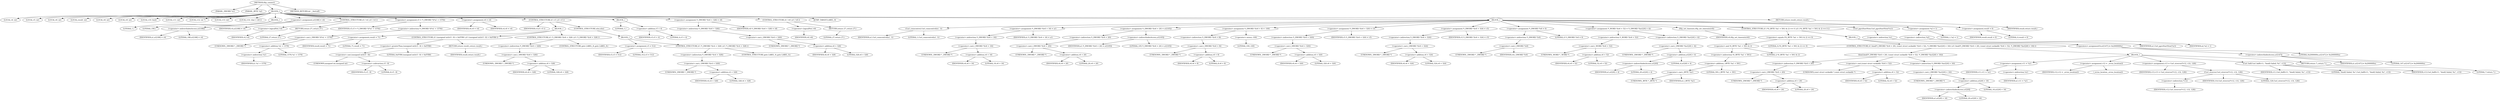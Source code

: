 digraph tftp_connect {  
"1000112" [label = "(METHOD,tftp_connect)" ]
"1000113" [label = "(PARAM,_DWORD *a1)" ]
"1000114" [label = "(PARAM,_BYTE *a2)" ]
"1000115" [label = "(BLOCK,,)" ]
"1000116" [label = "(LOCAL,v4: int)" ]
"1000117" [label = "(LOCAL,v5: int)" ]
"1000118" [label = "(LOCAL,v6: int)" ]
"1000119" [label = "(LOCAL,result: int)" ]
"1000120" [label = "(LOCAL,v8: int)" ]
"1000121" [label = "(LOCAL,v9: int)" ]
"1000122" [label = "(LOCAL,v10: bool)" ]
"1000123" [label = "(LOCAL,v11: int)" ]
"1000124" [label = "(LOCAL,v12: int *)" ]
"1000125" [label = "(LOCAL,v13: int)" ]
"1000126" [label = "(LOCAL,v14: char [ 128 ])" ]
"1000127" [label = "(BLOCK,,)" ]
"1000128" [label = "(LITERAL,1,)" ]
"1000129" [label = "(LITERAL,336,)" ]
"1000130" [label = "(<operator>.assignment,a1[188] = v4)" ]
"1000131" [label = "(<operator>.indirectIndexAccess,a1[188])" ]
"1000132" [label = "(IDENTIFIER,a1,a1[188] = v4)" ]
"1000133" [label = "(LITERAL,188,a1[188] = v4)" ]
"1000134" [label = "(IDENTIFIER,v4,a1[188] = v4)" ]
"1000135" [label = "(CONTROL_STRUCTURE,if ( !v4 ),if ( !v4 ))" ]
"1000136" [label = "(<operator>.logicalNot,!v4)" ]
"1000137" [label = "(IDENTIFIER,v4,!v4)" ]
"1000138" [label = "(RETURN,return 27;,return 27;)" ]
"1000139" [label = "(LITERAL,27,return 27;)" ]
"1000140" [label = "(<operator>.assignment,v5 = *(_DWORD *)(*a1 + 1576))" ]
"1000141" [label = "(IDENTIFIER,v5,v5 = *(_DWORD *)(*a1 + 1576))" ]
"1000142" [label = "(<operator>.indirection,*(_DWORD *)(*a1 + 1576))" ]
"1000143" [label = "(<operator>.cast,(_DWORD *)(*a1 + 1576))" ]
"1000144" [label = "(UNKNOWN,_DWORD *,_DWORD *)" ]
"1000145" [label = "(<operator>.addition,*a1 + 1576)" ]
"1000146" [label = "(<operator>.indirection,*a1)" ]
"1000147" [label = "(IDENTIFIER,a1,*a1 + 1576)" ]
"1000148" [label = "(LITERAL,1576,*a1 + 1576)" ]
"1000149" [label = "(<operator>.assignment,v6 = v4)" ]
"1000150" [label = "(IDENTIFIER,v6,v6 = v4)" ]
"1000151" [label = "(IDENTIFIER,v4,v6 = v4)" ]
"1000152" [label = "(CONTROL_STRUCTURE,if ( v5 ),if ( v5 ))" ]
"1000153" [label = "(IDENTIFIER,v5,if ( v5 ))" ]
"1000154" [label = "(BLOCK,,)" ]
"1000155" [label = "(<operator>.assignment,result = 71)" ]
"1000156" [label = "(IDENTIFIER,result,result = 71)" ]
"1000157" [label = "(LITERAL,71,result = 71)" ]
"1000158" [label = "(CONTROL_STRUCTURE,if ( (unsigned int)(v5 - 8) > 0xFFB0 ),if ( (unsigned int)(v5 - 8) > 0xFFB0 ))" ]
"1000159" [label = "(<operator>.greaterThan,(unsigned int)(v5 - 8) > 0xFFB0)" ]
"1000160" [label = "(<operator>.cast,(unsigned int)(v5 - 8))" ]
"1000161" [label = "(UNKNOWN,unsigned int,unsigned int)" ]
"1000162" [label = "(<operator>.subtraction,v5 - 8)" ]
"1000163" [label = "(IDENTIFIER,v5,v5 - 8)" ]
"1000164" [label = "(LITERAL,8,v5 - 8)" ]
"1000165" [label = "(LITERAL,0xFFB0,(unsigned int)(v5 - 8) > 0xFFB0)" ]
"1000166" [label = "(RETURN,return result;,return result;)" ]
"1000167" [label = "(IDENTIFIER,result,return result;)" ]
"1000168" [label = "(CONTROL_STRUCTURE,if ( *(_DWORD *)(v6 + 328) ),if ( *(_DWORD *)(v6 + 328) ))" ]
"1000169" [label = "(<operator>.indirection,*(_DWORD *)(v6 + 328))" ]
"1000170" [label = "(<operator>.cast,(_DWORD *)(v6 + 328))" ]
"1000171" [label = "(UNKNOWN,_DWORD *,_DWORD *)" ]
"1000172" [label = "(<operator>.addition,v6 + 328)" ]
"1000173" [label = "(IDENTIFIER,v6,v6 + 328)" ]
"1000174" [label = "(LITERAL,328,v6 + 328)" ]
"1000175" [label = "(CONTROL_STRUCTURE,goto LABEL_9;,goto LABEL_9;)" ]
"1000176" [label = "(CONTROL_STRUCTURE,else,else)" ]
"1000177" [label = "(BLOCK,,)" ]
"1000178" [label = "(<operator>.assignment,v5 = 512)" ]
"1000179" [label = "(IDENTIFIER,v5,v5 = 512)" ]
"1000180" [label = "(LITERAL,512,v5 = 512)" ]
"1000181" [label = "(CONTROL_STRUCTURE,if ( *(_DWORD *)(v4 + 328) ),if ( *(_DWORD *)(v4 + 328) ))" ]
"1000182" [label = "(<operator>.indirection,*(_DWORD *)(v4 + 328))" ]
"1000183" [label = "(<operator>.cast,(_DWORD *)(v4 + 328))" ]
"1000184" [label = "(UNKNOWN,_DWORD *,_DWORD *)" ]
"1000185" [label = "(<operator>.addition,v4 + 328)" ]
"1000186" [label = "(IDENTIFIER,v4,v4 + 328)" ]
"1000187" [label = "(LITERAL,328,v4 + 328)" ]
"1000188" [label = "(CONTROL_STRUCTURE,goto LABEL_9;,goto LABEL_9;)" ]
"1000189" [label = "(BLOCK,,)" ]
"1000190" [label = "(LITERAL,1,)" ]
"1000191" [label = "(<operator>.addition,v5 + 4)" ]
"1000192" [label = "(IDENTIFIER,v5,v5 + 4)" ]
"1000193" [label = "(LITERAL,4,v5 + 4)" ]
"1000194" [label = "(<operator>.assignment,*(_DWORD *)(v6 + 328) = v8)" ]
"1000195" [label = "(<operator>.indirection,*(_DWORD *)(v6 + 328))" ]
"1000196" [label = "(<operator>.cast,(_DWORD *)(v6 + 328))" ]
"1000197" [label = "(UNKNOWN,_DWORD *,_DWORD *)" ]
"1000198" [label = "(<operator>.addition,v6 + 328)" ]
"1000199" [label = "(IDENTIFIER,v6,v6 + 328)" ]
"1000200" [label = "(LITERAL,328,v6 + 328)" ]
"1000201" [label = "(IDENTIFIER,v8,*(_DWORD *)(v6 + 328) = v8)" ]
"1000202" [label = "(CONTROL_STRUCTURE,if ( !v8 ),if ( !v8 ))" ]
"1000203" [label = "(<operator>.logicalNot,!v8)" ]
"1000204" [label = "(IDENTIFIER,v8,!v8)" ]
"1000205" [label = "(RETURN,return 27;,return 27;)" ]
"1000206" [label = "(LITERAL,27,return 27;)" ]
"1000207" [label = "(JUMP_TARGET,LABEL_9)" ]
"1000208" [label = "(BLOCK,,)" ]
"1000209" [label = "(Curl_conncontrol,Curl_conncontrol(a1, 1))" ]
"1000210" [label = "(IDENTIFIER,a1,Curl_conncontrol(a1, 1))" ]
"1000211" [label = "(LITERAL,1,Curl_conncontrol(a1, 1))" ]
"1000212" [label = "(<operator>.assignment,*(_DWORD *)(v6 + 16) = a1)" ]
"1000213" [label = "(<operator>.indirection,*(_DWORD *)(v6 + 16))" ]
"1000214" [label = "(<operator>.cast,(_DWORD *)(v6 + 16))" ]
"1000215" [label = "(UNKNOWN,_DWORD *,_DWORD *)" ]
"1000216" [label = "(<operator>.addition,v6 + 16)" ]
"1000217" [label = "(IDENTIFIER,v6,v6 + 16)" ]
"1000218" [label = "(LITERAL,16,v6 + 16)" ]
"1000219" [label = "(IDENTIFIER,a1,*(_DWORD *)(v6 + 16) = a1)" ]
"1000220" [label = "(<operator>.assignment,*(_DWORD *)(v6 + 20) = a1[105])" ]
"1000221" [label = "(<operator>.indirection,*(_DWORD *)(v6 + 20))" ]
"1000222" [label = "(<operator>.cast,(_DWORD *)(v6 + 20))" ]
"1000223" [label = "(UNKNOWN,_DWORD *,_DWORD *)" ]
"1000224" [label = "(<operator>.addition,v6 + 20)" ]
"1000225" [label = "(IDENTIFIER,v6,v6 + 20)" ]
"1000226" [label = "(LITERAL,20,v6 + 20)" ]
"1000227" [label = "(<operator>.indirectIndexAccess,a1[105])" ]
"1000228" [label = "(IDENTIFIER,a1,*(_DWORD *)(v6 + 20) = a1[105])" ]
"1000229" [label = "(LITERAL,105,*(_DWORD *)(v6 + 20) = a1[105])" ]
"1000230" [label = "(<operator>.assignment,*(_DWORD *)(v6 + 8) = -100)" ]
"1000231" [label = "(<operator>.indirection,*(_DWORD *)(v6 + 8))" ]
"1000232" [label = "(<operator>.cast,(_DWORD *)(v6 + 8))" ]
"1000233" [label = "(UNKNOWN,_DWORD *,_DWORD *)" ]
"1000234" [label = "(<operator>.addition,v6 + 8)" ]
"1000235" [label = "(IDENTIFIER,v6,v6 + 8)" ]
"1000236" [label = "(LITERAL,8,v6 + 8)" ]
"1000237" [label = "(<operator>.minus,-100)" ]
"1000238" [label = "(LITERAL,100,-100)" ]
"1000239" [label = "(<operator>.assignment,*(_DWORD *)(v6 + 320) = v5)" ]
"1000240" [label = "(<operator>.indirection,*(_DWORD *)(v6 + 320))" ]
"1000241" [label = "(<operator>.cast,(_DWORD *)(v6 + 320))" ]
"1000242" [label = "(UNKNOWN,_DWORD *,_DWORD *)" ]
"1000243" [label = "(<operator>.addition,v6 + 320)" ]
"1000244" [label = "(IDENTIFIER,v6,v6 + 320)" ]
"1000245" [label = "(LITERAL,320,v6 + 320)" ]
"1000246" [label = "(IDENTIFIER,v5,*(_DWORD *)(v6 + 320) = v5)" ]
"1000247" [label = "(<operator>.assignment,*(_DWORD *)(v6 + 324) = v5)" ]
"1000248" [label = "(<operator>.indirection,*(_DWORD *)(v6 + 324))" ]
"1000249" [label = "(<operator>.cast,(_DWORD *)(v6 + 324))" ]
"1000250" [label = "(UNKNOWN,_DWORD *,_DWORD *)" ]
"1000251" [label = "(<operator>.addition,v6 + 324)" ]
"1000252" [label = "(IDENTIFIER,v6,v6 + 324)" ]
"1000253" [label = "(LITERAL,324,v6 + 324)" ]
"1000254" [label = "(IDENTIFIER,v5,*(_DWORD *)(v6 + 324) = v5)" ]
"1000255" [label = "(<operator>.assignment,*(_DWORD *)v6 = 0)" ]
"1000256" [label = "(<operator>.indirection,*(_DWORD *)v6)" ]
"1000257" [label = "(<operator>.cast,(_DWORD *)v6)" ]
"1000258" [label = "(UNKNOWN,_DWORD *,_DWORD *)" ]
"1000259" [label = "(IDENTIFIER,v6,(_DWORD *)v6)" ]
"1000260" [label = "(LITERAL,0,*(_DWORD *)v6 = 0)" ]
"1000261" [label = "(<operator>.assignment,*(_WORD *)(v6 + 52) = *(_DWORD *)(a1[20] + 4))" ]
"1000262" [label = "(<operator>.indirection,*(_WORD *)(v6 + 52))" ]
"1000263" [label = "(<operator>.cast,(_WORD *)(v6 + 52))" ]
"1000264" [label = "(UNKNOWN,_WORD *,_WORD *)" ]
"1000265" [label = "(<operator>.addition,v6 + 52)" ]
"1000266" [label = "(IDENTIFIER,v6,v6 + 52)" ]
"1000267" [label = "(LITERAL,52,v6 + 52)" ]
"1000268" [label = "(<operator>.indirection,*(_DWORD *)(a1[20] + 4))" ]
"1000269" [label = "(<operator>.cast,(_DWORD *)(a1[20] + 4))" ]
"1000270" [label = "(UNKNOWN,_DWORD *,_DWORD *)" ]
"1000271" [label = "(<operator>.addition,a1[20] + 4)" ]
"1000272" [label = "(<operator>.indirectIndexAccess,a1[20])" ]
"1000273" [label = "(IDENTIFIER,a1,a1[20] + 4)" ]
"1000274" [label = "(LITERAL,20,a1[20] + 4)" ]
"1000275" [label = "(LITERAL,4,a1[20] + 4)" ]
"1000276" [label = "(tftp_set_timeouts,tftp_set_timeouts(v6))" ]
"1000277" [label = "(IDENTIFIER,v6,tftp_set_timeouts(v6))" ]
"1000278" [label = "(CONTROL_STRUCTURE,if ( (*((_BYTE *)a1 + 591) & 2) == 0 ),if ( (*((_BYTE *)a1 + 591) & 2) == 0 ))" ]
"1000279" [label = "(<operator>.equals,(*((_BYTE *)a1 + 591) & 2) == 0)" ]
"1000280" [label = "(<operator>.and,*((_BYTE *)a1 + 591) & 2)" ]
"1000281" [label = "(<operator>.indirection,*((_BYTE *)a1 + 591))" ]
"1000282" [label = "(<operator>.addition,(_BYTE *)a1 + 591)" ]
"1000283" [label = "(<operator>.cast,(_BYTE *)a1)" ]
"1000284" [label = "(UNKNOWN,_BYTE *,_BYTE *)" ]
"1000285" [label = "(IDENTIFIER,a1,(_BYTE *)a1)" ]
"1000286" [label = "(LITERAL,591,(_BYTE *)a1 + 591)" ]
"1000287" [label = "(LITERAL,2,*((_BYTE *)a1 + 591) & 2)" ]
"1000288" [label = "(LITERAL,0,(*((_BYTE *)a1 + 591) & 2) == 0)" ]
"1000289" [label = "(BLOCK,,)" ]
"1000290" [label = "(CONTROL_STRUCTURE,if ( bind(*(_DWORD *)(v6 + 20), (const struct sockaddr *)(v6 + 52), *(_DWORD *)(a1[20] + 16)) ),if ( bind(*(_DWORD *)(v6 + 20), (const struct sockaddr *)(v6 + 52), *(_DWORD *)(a1[20] + 16)) ))" ]
"1000291" [label = "(bind,bind(*(_DWORD *)(v6 + 20), (const struct sockaddr *)(v6 + 52), *(_DWORD *)(a1[20] + 16)))" ]
"1000292" [label = "(<operator>.indirection,*(_DWORD *)(v6 + 20))" ]
"1000293" [label = "(<operator>.cast,(_DWORD *)(v6 + 20))" ]
"1000294" [label = "(UNKNOWN,_DWORD *,_DWORD *)" ]
"1000295" [label = "(<operator>.addition,v6 + 20)" ]
"1000296" [label = "(IDENTIFIER,v6,v6 + 20)" ]
"1000297" [label = "(LITERAL,20,v6 + 20)" ]
"1000298" [label = "(<operator>.cast,(const struct sockaddr *)(v6 + 52))" ]
"1000299" [label = "(UNKNOWN,const struct sockaddr *,const struct sockaddr *)" ]
"1000300" [label = "(<operator>.addition,v6 + 52)" ]
"1000301" [label = "(IDENTIFIER,v6,v6 + 52)" ]
"1000302" [label = "(LITERAL,52,v6 + 52)" ]
"1000303" [label = "(<operator>.indirection,*(_DWORD *)(a1[20] + 16))" ]
"1000304" [label = "(<operator>.cast,(_DWORD *)(a1[20] + 16))" ]
"1000305" [label = "(UNKNOWN,_DWORD *,_DWORD *)" ]
"1000306" [label = "(<operator>.addition,a1[20] + 16)" ]
"1000307" [label = "(<operator>.indirectIndexAccess,a1[20])" ]
"1000308" [label = "(IDENTIFIER,a1,a1[20] + 16)" ]
"1000309" [label = "(LITERAL,20,a1[20] + 16)" ]
"1000310" [label = "(LITERAL,16,a1[20] + 16)" ]
"1000311" [label = "(BLOCK,,)" ]
"1000312" [label = "(<operator>.assignment,v11 = *a1)" ]
"1000313" [label = "(IDENTIFIER,v11,v11 = *a1)" ]
"1000314" [label = "(<operator>.indirection,*a1)" ]
"1000315" [label = "(IDENTIFIER,a1,v11 = *a1)" ]
"1000316" [label = "(<operator>.assignment,v12 = _errno_location())" ]
"1000317" [label = "(IDENTIFIER,v12,v12 = _errno_location())" ]
"1000318" [label = "(_errno_location,_errno_location())" ]
"1000319" [label = "(<operator>.assignment,v13 = Curl_strerror(*v12, v14, 128))" ]
"1000320" [label = "(IDENTIFIER,v13,v13 = Curl_strerror(*v12, v14, 128))" ]
"1000321" [label = "(Curl_strerror,Curl_strerror(*v12, v14, 128))" ]
"1000322" [label = "(<operator>.indirection,*v12)" ]
"1000323" [label = "(IDENTIFIER,v12,Curl_strerror(*v12, v14, 128))" ]
"1000324" [label = "(IDENTIFIER,v14,Curl_strerror(*v12, v14, 128))" ]
"1000325" [label = "(LITERAL,128,Curl_strerror(*v12, v14, 128))" ]
"1000326" [label = "(Curl_failf,Curl_failf(v11, \"bind() failed; %s\", v13))" ]
"1000327" [label = "(IDENTIFIER,v11,Curl_failf(v11, \"bind() failed; %s\", v13))" ]
"1000328" [label = "(LITERAL,\"bind() failed; %s\",Curl_failf(v11, \"bind() failed; %s\", v13))" ]
"1000329" [label = "(IDENTIFIER,v13,Curl_failf(v11, \"bind() failed; %s\", v13))" ]
"1000330" [label = "(RETURN,return 7;,return 7;)" ]
"1000331" [label = "(LITERAL,7,return 7;)" ]
"1000332" [label = "(<operators>.assignmentOr,a1[147] |= 0x2000000u)" ]
"1000333" [label = "(<operator>.indirectIndexAccess,a1[147])" ]
"1000334" [label = "(IDENTIFIER,a1,a1[147] |= 0x2000000u)" ]
"1000335" [label = "(LITERAL,147,a1[147] |= 0x2000000u)" ]
"1000336" [label = "(LITERAL,0x2000000u,a1[147] |= 0x2000000u)" ]
"1000337" [label = "(Curl_pgrsStartNow,Curl_pgrsStartNow(*a1))" ]
"1000338" [label = "(<operator>.indirection,*a1)" ]
"1000339" [label = "(IDENTIFIER,a1,Curl_pgrsStartNow(*a1))" ]
"1000340" [label = "(<operator>.assignment,*a2 = 1)" ]
"1000341" [label = "(<operator>.indirection,*a2)" ]
"1000342" [label = "(IDENTIFIER,a2,*a2 = 1)" ]
"1000343" [label = "(LITERAL,1,*a2 = 1)" ]
"1000344" [label = "(<operator>.assignment,result = 0)" ]
"1000345" [label = "(IDENTIFIER,result,result = 0)" ]
"1000346" [label = "(LITERAL,0,result = 0)" ]
"1000347" [label = "(RETURN,return result;,return result;)" ]
"1000348" [label = "(IDENTIFIER,result,return result;)" ]
"1000349" [label = "(METHOD_RETURN,int __fastcall)" ]
  "1000112" -> "1000113" 
  "1000112" -> "1000114" 
  "1000112" -> "1000115" 
  "1000112" -> "1000349" 
  "1000115" -> "1000116" 
  "1000115" -> "1000117" 
  "1000115" -> "1000118" 
  "1000115" -> "1000119" 
  "1000115" -> "1000120" 
  "1000115" -> "1000121" 
  "1000115" -> "1000122" 
  "1000115" -> "1000123" 
  "1000115" -> "1000124" 
  "1000115" -> "1000125" 
  "1000115" -> "1000126" 
  "1000115" -> "1000127" 
  "1000115" -> "1000130" 
  "1000115" -> "1000135" 
  "1000115" -> "1000140" 
  "1000115" -> "1000149" 
  "1000115" -> "1000152" 
  "1000115" -> "1000189" 
  "1000115" -> "1000194" 
  "1000115" -> "1000202" 
  "1000115" -> "1000207" 
  "1000115" -> "1000208" 
  "1000115" -> "1000347" 
  "1000127" -> "1000128" 
  "1000127" -> "1000129" 
  "1000130" -> "1000131" 
  "1000130" -> "1000134" 
  "1000131" -> "1000132" 
  "1000131" -> "1000133" 
  "1000135" -> "1000136" 
  "1000135" -> "1000138" 
  "1000136" -> "1000137" 
  "1000138" -> "1000139" 
  "1000140" -> "1000141" 
  "1000140" -> "1000142" 
  "1000142" -> "1000143" 
  "1000143" -> "1000144" 
  "1000143" -> "1000145" 
  "1000145" -> "1000146" 
  "1000145" -> "1000148" 
  "1000146" -> "1000147" 
  "1000149" -> "1000150" 
  "1000149" -> "1000151" 
  "1000152" -> "1000153" 
  "1000152" -> "1000154" 
  "1000152" -> "1000176" 
  "1000154" -> "1000155" 
  "1000154" -> "1000158" 
  "1000154" -> "1000168" 
  "1000155" -> "1000156" 
  "1000155" -> "1000157" 
  "1000158" -> "1000159" 
  "1000158" -> "1000166" 
  "1000159" -> "1000160" 
  "1000159" -> "1000165" 
  "1000160" -> "1000161" 
  "1000160" -> "1000162" 
  "1000162" -> "1000163" 
  "1000162" -> "1000164" 
  "1000166" -> "1000167" 
  "1000168" -> "1000169" 
  "1000168" -> "1000175" 
  "1000169" -> "1000170" 
  "1000170" -> "1000171" 
  "1000170" -> "1000172" 
  "1000172" -> "1000173" 
  "1000172" -> "1000174" 
  "1000176" -> "1000177" 
  "1000177" -> "1000178" 
  "1000177" -> "1000181" 
  "1000178" -> "1000179" 
  "1000178" -> "1000180" 
  "1000181" -> "1000182" 
  "1000181" -> "1000188" 
  "1000182" -> "1000183" 
  "1000183" -> "1000184" 
  "1000183" -> "1000185" 
  "1000185" -> "1000186" 
  "1000185" -> "1000187" 
  "1000189" -> "1000190" 
  "1000189" -> "1000191" 
  "1000191" -> "1000192" 
  "1000191" -> "1000193" 
  "1000194" -> "1000195" 
  "1000194" -> "1000201" 
  "1000195" -> "1000196" 
  "1000196" -> "1000197" 
  "1000196" -> "1000198" 
  "1000198" -> "1000199" 
  "1000198" -> "1000200" 
  "1000202" -> "1000203" 
  "1000202" -> "1000205" 
  "1000203" -> "1000204" 
  "1000205" -> "1000206" 
  "1000208" -> "1000209" 
  "1000208" -> "1000212" 
  "1000208" -> "1000220" 
  "1000208" -> "1000230" 
  "1000208" -> "1000239" 
  "1000208" -> "1000247" 
  "1000208" -> "1000255" 
  "1000208" -> "1000261" 
  "1000208" -> "1000276" 
  "1000208" -> "1000278" 
  "1000208" -> "1000337" 
  "1000208" -> "1000340" 
  "1000208" -> "1000344" 
  "1000209" -> "1000210" 
  "1000209" -> "1000211" 
  "1000212" -> "1000213" 
  "1000212" -> "1000219" 
  "1000213" -> "1000214" 
  "1000214" -> "1000215" 
  "1000214" -> "1000216" 
  "1000216" -> "1000217" 
  "1000216" -> "1000218" 
  "1000220" -> "1000221" 
  "1000220" -> "1000227" 
  "1000221" -> "1000222" 
  "1000222" -> "1000223" 
  "1000222" -> "1000224" 
  "1000224" -> "1000225" 
  "1000224" -> "1000226" 
  "1000227" -> "1000228" 
  "1000227" -> "1000229" 
  "1000230" -> "1000231" 
  "1000230" -> "1000237" 
  "1000231" -> "1000232" 
  "1000232" -> "1000233" 
  "1000232" -> "1000234" 
  "1000234" -> "1000235" 
  "1000234" -> "1000236" 
  "1000237" -> "1000238" 
  "1000239" -> "1000240" 
  "1000239" -> "1000246" 
  "1000240" -> "1000241" 
  "1000241" -> "1000242" 
  "1000241" -> "1000243" 
  "1000243" -> "1000244" 
  "1000243" -> "1000245" 
  "1000247" -> "1000248" 
  "1000247" -> "1000254" 
  "1000248" -> "1000249" 
  "1000249" -> "1000250" 
  "1000249" -> "1000251" 
  "1000251" -> "1000252" 
  "1000251" -> "1000253" 
  "1000255" -> "1000256" 
  "1000255" -> "1000260" 
  "1000256" -> "1000257" 
  "1000257" -> "1000258" 
  "1000257" -> "1000259" 
  "1000261" -> "1000262" 
  "1000261" -> "1000268" 
  "1000262" -> "1000263" 
  "1000263" -> "1000264" 
  "1000263" -> "1000265" 
  "1000265" -> "1000266" 
  "1000265" -> "1000267" 
  "1000268" -> "1000269" 
  "1000269" -> "1000270" 
  "1000269" -> "1000271" 
  "1000271" -> "1000272" 
  "1000271" -> "1000275" 
  "1000272" -> "1000273" 
  "1000272" -> "1000274" 
  "1000276" -> "1000277" 
  "1000278" -> "1000279" 
  "1000278" -> "1000289" 
  "1000279" -> "1000280" 
  "1000279" -> "1000288" 
  "1000280" -> "1000281" 
  "1000280" -> "1000287" 
  "1000281" -> "1000282" 
  "1000282" -> "1000283" 
  "1000282" -> "1000286" 
  "1000283" -> "1000284" 
  "1000283" -> "1000285" 
  "1000289" -> "1000290" 
  "1000289" -> "1000332" 
  "1000290" -> "1000291" 
  "1000290" -> "1000311" 
  "1000291" -> "1000292" 
  "1000291" -> "1000298" 
  "1000291" -> "1000303" 
  "1000292" -> "1000293" 
  "1000293" -> "1000294" 
  "1000293" -> "1000295" 
  "1000295" -> "1000296" 
  "1000295" -> "1000297" 
  "1000298" -> "1000299" 
  "1000298" -> "1000300" 
  "1000300" -> "1000301" 
  "1000300" -> "1000302" 
  "1000303" -> "1000304" 
  "1000304" -> "1000305" 
  "1000304" -> "1000306" 
  "1000306" -> "1000307" 
  "1000306" -> "1000310" 
  "1000307" -> "1000308" 
  "1000307" -> "1000309" 
  "1000311" -> "1000312" 
  "1000311" -> "1000316" 
  "1000311" -> "1000319" 
  "1000311" -> "1000326" 
  "1000311" -> "1000330" 
  "1000312" -> "1000313" 
  "1000312" -> "1000314" 
  "1000314" -> "1000315" 
  "1000316" -> "1000317" 
  "1000316" -> "1000318" 
  "1000319" -> "1000320" 
  "1000319" -> "1000321" 
  "1000321" -> "1000322" 
  "1000321" -> "1000324" 
  "1000321" -> "1000325" 
  "1000322" -> "1000323" 
  "1000326" -> "1000327" 
  "1000326" -> "1000328" 
  "1000326" -> "1000329" 
  "1000330" -> "1000331" 
  "1000332" -> "1000333" 
  "1000332" -> "1000336" 
  "1000333" -> "1000334" 
  "1000333" -> "1000335" 
  "1000337" -> "1000338" 
  "1000338" -> "1000339" 
  "1000340" -> "1000341" 
  "1000340" -> "1000343" 
  "1000341" -> "1000342" 
  "1000344" -> "1000345" 
  "1000344" -> "1000346" 
  "1000347" -> "1000348" 
}
